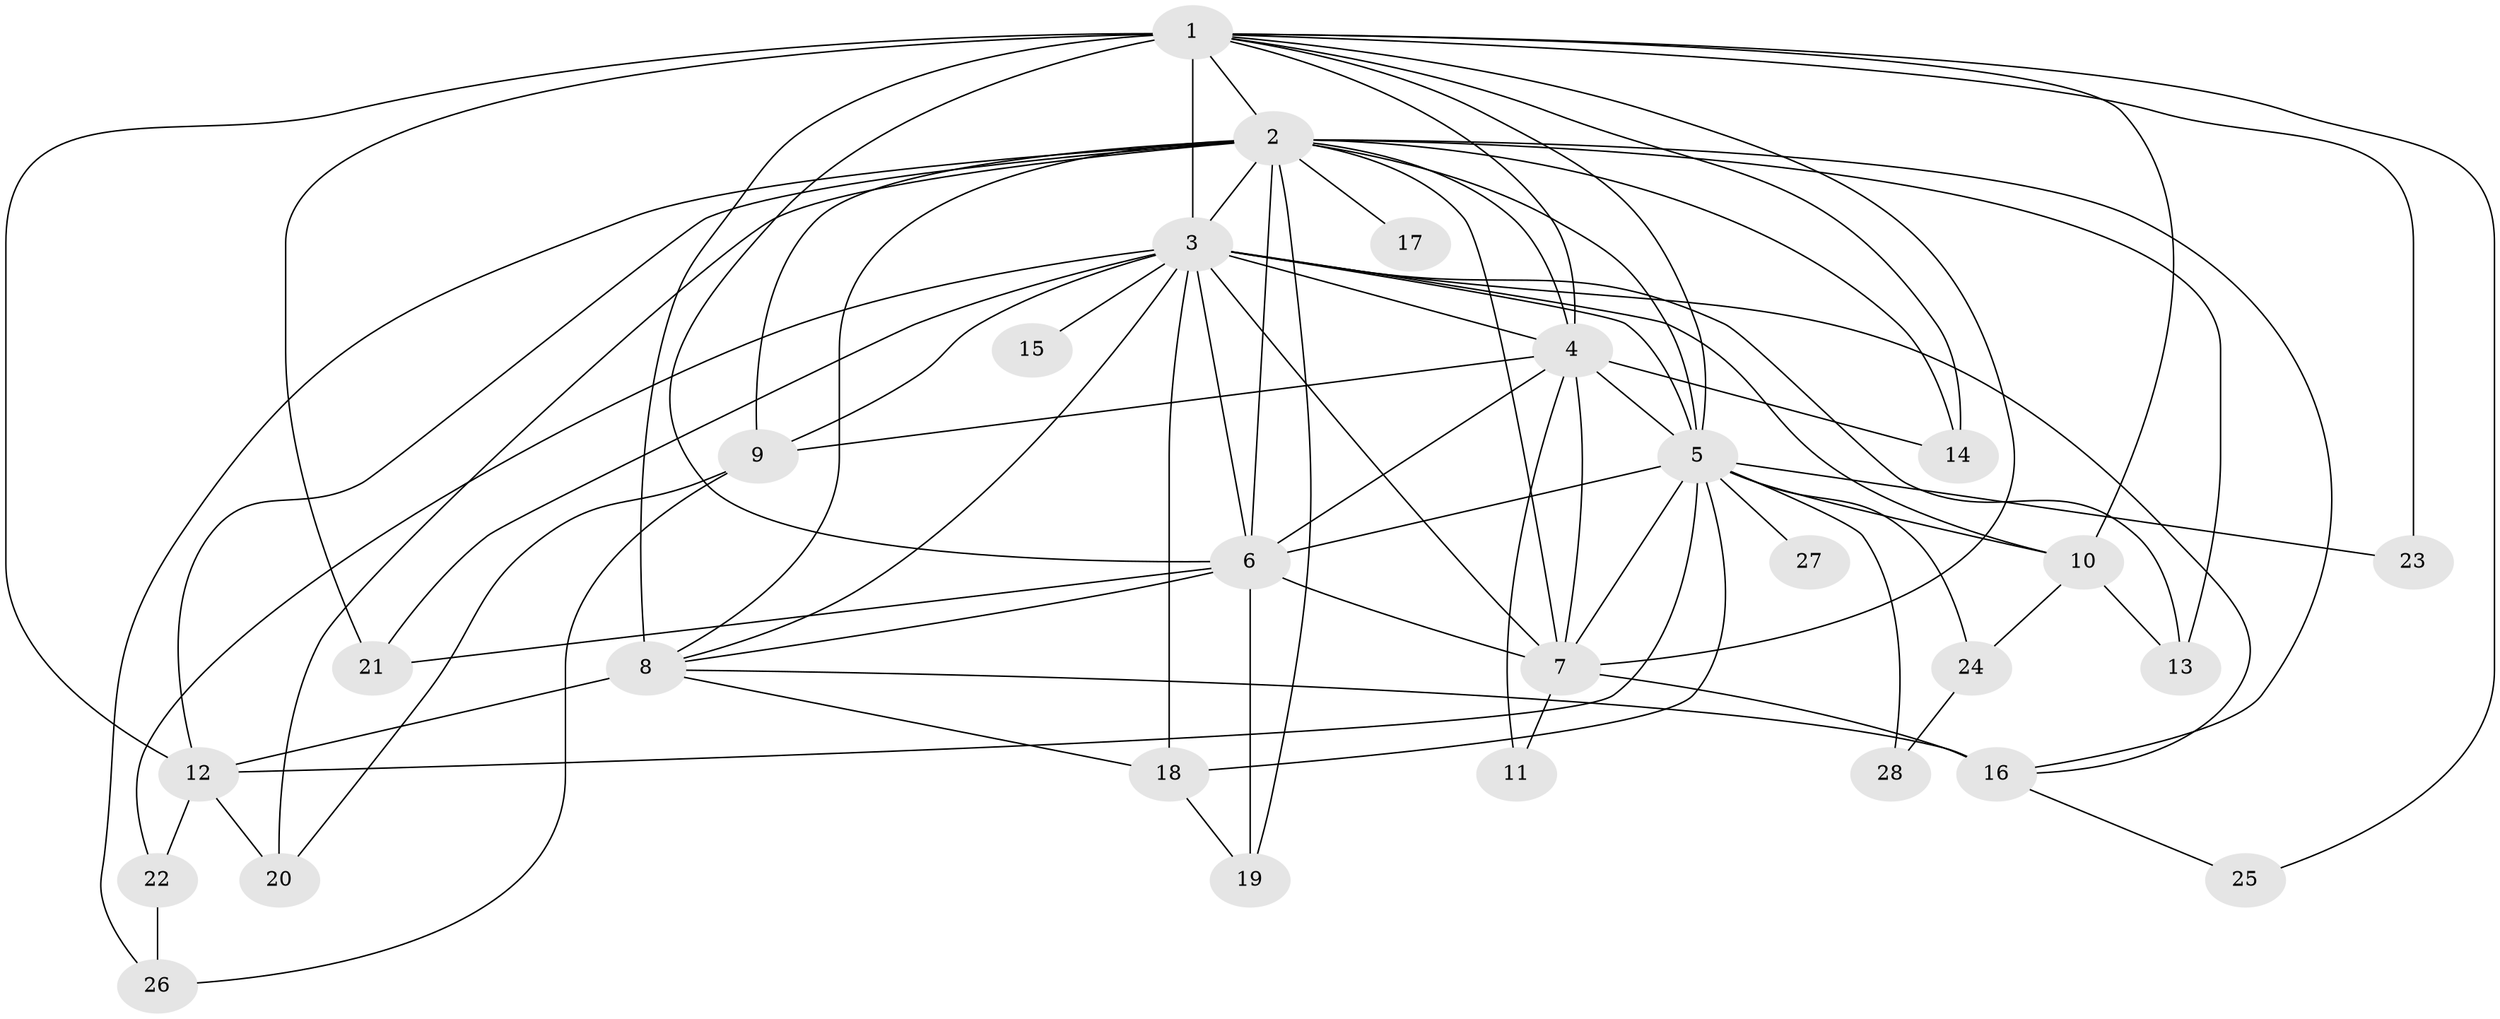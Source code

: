 // original degree distribution, {14: 0.014705882352941176, 15: 0.014705882352941176, 17: 0.029411764705882353, 19: 0.029411764705882353, 24: 0.014705882352941176, 12: 0.014705882352941176, 26: 0.014705882352941176, 16: 0.014705882352941176, 2: 0.5588235294117647, 5: 0.029411764705882353, 3: 0.22058823529411764, 4: 0.04411764705882353}
// Generated by graph-tools (version 1.1) at 2025/49/03/04/25 22:49:34]
// undirected, 28 vertices, 75 edges
graph export_dot {
  node [color=gray90,style=filled];
  1;
  2;
  3;
  4;
  5;
  6;
  7;
  8;
  9;
  10;
  11;
  12;
  13;
  14;
  15;
  16;
  17;
  18;
  19;
  20;
  21;
  22;
  23;
  24;
  25;
  26;
  27;
  28;
  1 -- 2 [weight=4.0];
  1 -- 3 [weight=3.0];
  1 -- 4 [weight=2.0];
  1 -- 5 [weight=2.0];
  1 -- 6 [weight=2.0];
  1 -- 7 [weight=4.0];
  1 -- 8 [weight=10.0];
  1 -- 10 [weight=1.0];
  1 -- 12 [weight=1.0];
  1 -- 14 [weight=1.0];
  1 -- 21 [weight=1.0];
  1 -- 23 [weight=1.0];
  1 -- 25 [weight=1.0];
  2 -- 3 [weight=3.0];
  2 -- 4 [weight=3.0];
  2 -- 5 [weight=2.0];
  2 -- 6 [weight=2.0];
  2 -- 7 [weight=4.0];
  2 -- 8 [weight=4.0];
  2 -- 9 [weight=2.0];
  2 -- 12 [weight=3.0];
  2 -- 13 [weight=2.0];
  2 -- 14 [weight=1.0];
  2 -- 16 [weight=2.0];
  2 -- 17 [weight=1.0];
  2 -- 19 [weight=1.0];
  2 -- 20 [weight=1.0];
  2 -- 26 [weight=1.0];
  3 -- 4 [weight=6.0];
  3 -- 5 [weight=2.0];
  3 -- 6 [weight=2.0];
  3 -- 7 [weight=2.0];
  3 -- 8 [weight=1.0];
  3 -- 9 [weight=1.0];
  3 -- 10 [weight=1.0];
  3 -- 13 [weight=1.0];
  3 -- 15 [weight=2.0];
  3 -- 16 [weight=1.0];
  3 -- 18 [weight=1.0];
  3 -- 21 [weight=1.0];
  3 -- 22 [weight=1.0];
  4 -- 5 [weight=1.0];
  4 -- 6 [weight=1.0];
  4 -- 7 [weight=2.0];
  4 -- 9 [weight=1.0];
  4 -- 11 [weight=2.0];
  4 -- 14 [weight=1.0];
  5 -- 6 [weight=1.0];
  5 -- 7 [weight=3.0];
  5 -- 10 [weight=1.0];
  5 -- 12 [weight=1.0];
  5 -- 18 [weight=1.0];
  5 -- 23 [weight=1.0];
  5 -- 24 [weight=1.0];
  5 -- 27 [weight=1.0];
  5 -- 28 [weight=1.0];
  6 -- 7 [weight=3.0];
  6 -- 8 [weight=2.0];
  6 -- 19 [weight=3.0];
  6 -- 21 [weight=1.0];
  7 -- 11 [weight=2.0];
  7 -- 16 [weight=4.0];
  8 -- 12 [weight=1.0];
  8 -- 16 [weight=1.0];
  8 -- 18 [weight=1.0];
  9 -- 20 [weight=1.0];
  9 -- 26 [weight=1.0];
  10 -- 13 [weight=1.0];
  10 -- 24 [weight=1.0];
  12 -- 20 [weight=1.0];
  12 -- 22 [weight=1.0];
  16 -- 25 [weight=1.0];
  18 -- 19 [weight=2.0];
  22 -- 26 [weight=1.0];
  24 -- 28 [weight=1.0];
}
